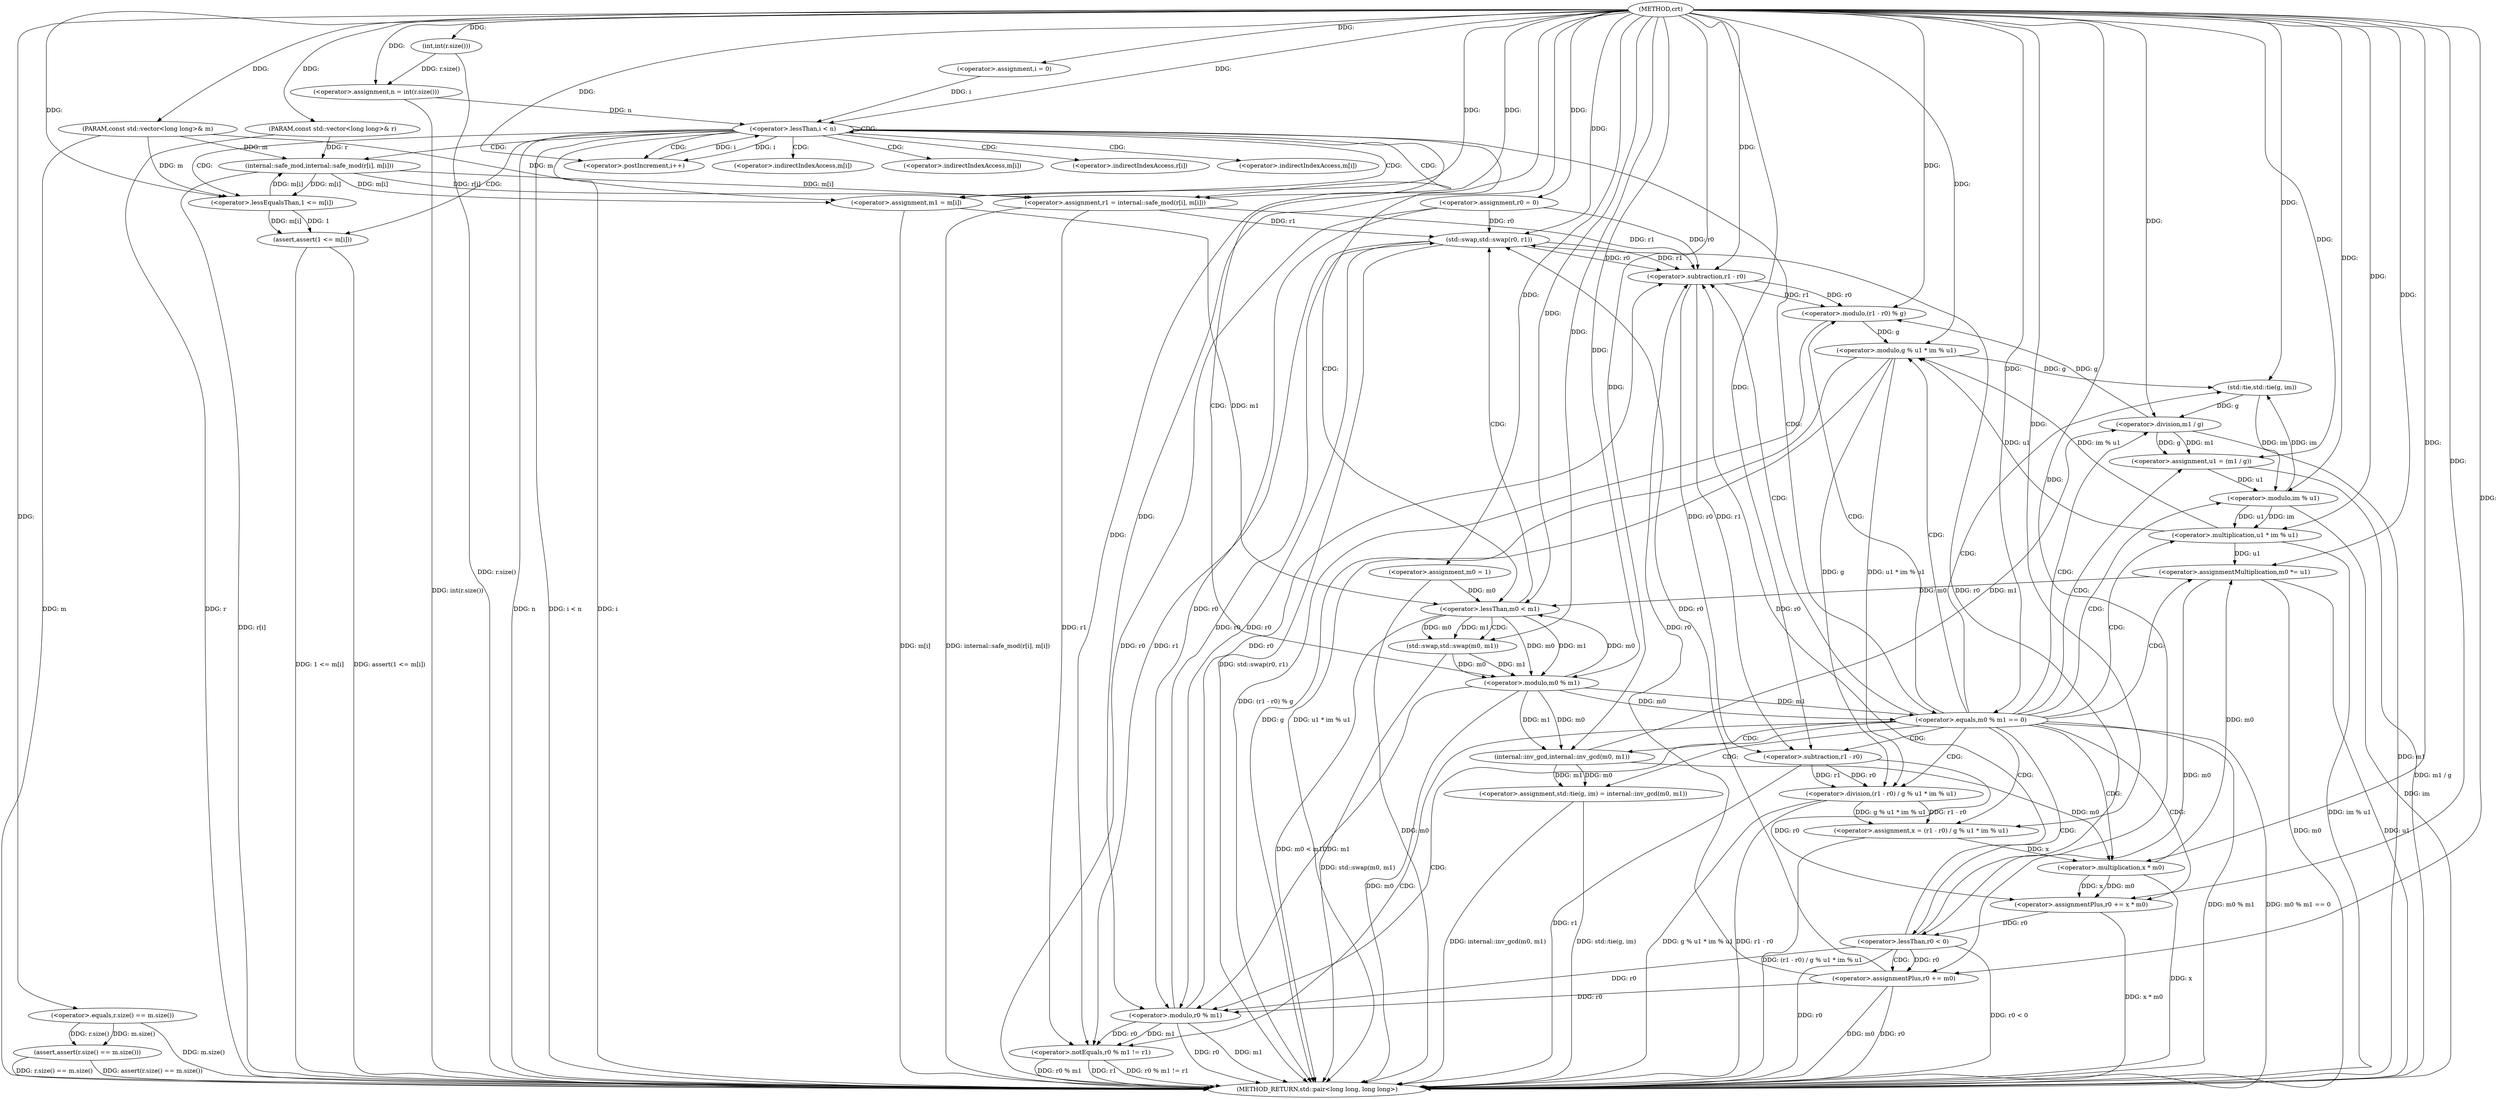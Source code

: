 digraph "crt" {  
"1004028" [label = "(METHOD,crt)" ]
"1004160" [label = "(METHOD_RETURN,std::pair<long long, long long>)" ]
"1004029" [label = "(PARAM,const std::vector<long long>& r)" ]
"1004030" [label = "(PARAM,const std::vector<long long>& m)" ]
"1004032" [label = "(assert,assert(r.size() == m.size()))" ]
"1004037" [label = "(<operator>.assignment,n = int(r.size()))" ]
"1004042" [label = "(<operator>.assignment,r0 = 0)" ]
"1004046" [label = "(<operator>.assignment,m0 = 1)" ]
"1004051" [label = "(<operator>.assignment,i = 0)" ]
"1004054" [label = "(<operator>.lessThan,i < n)" ]
"1004057" [label = "(<operator>.postIncrement,i++)" ]
"1004033" [label = "(<operator>.equals,r.size() == m.size())" ]
"1004039" [label = "(int,int(r.size()))" ]
"1004060" [label = "(assert,assert(1 <= m[i]))" ]
"1004067" [label = "(<operator>.assignment,r1 = internal::safe_mod(r[i], m[i]))" ]
"1004077" [label = "(<operator>.assignment,m1 = m[i])" ]
"1004110" [label = "(<operator>.assignment,std::tie(g, im) = internal::inv_gcd(m0, m1))" ]
"1004118" [label = "(<operator>.assignment,u1 = (m1 / g))" ]
"1004131" [label = "(<operator>.assignment,x = (r1 - r0) / g % u1 * im % u1)" ]
"1004144" [label = "(<operator>.assignmentPlus,r0 += x * m0)" ]
"1004149" [label = "(<operator>.assignmentMultiplication,m0 *= u1)" ]
"1004083" [label = "(<operator>.lessThan,m0 < m1)" ]
"1004094" [label = "(<operator>.equals,m0 % m1 == 0)" ]
"1004124" [label = "(<operator>.modulo,(r1 - r0) % g)" ]
"1004153" [label = "(<operator>.lessThan,r0 < 0)" ]
"1004156" [label = "(<operator>.assignmentPlus,r0 += m0)" ]
"1004061" [label = "(<operator>.lessEqualsThan,1 <= m[i])" ]
"1004069" [label = "(internal::safe_mod,internal::safe_mod(r[i], m[i]))" ]
"1004087" [label = "(std::swap,std::swap(r0, r1))" ]
"1004090" [label = "(std::swap,std::swap(m0, m1))" ]
"1004111" [label = "(std::tie,std::tie(g, im))" ]
"1004114" [label = "(internal::inv_gcd,internal::inv_gcd(m0, m1))" ]
"1004120" [label = "(<operator>.division,m1 / g)" ]
"1004133" [label = "(<operator>.division,(r1 - r0) / g % u1 * im % u1)" ]
"1004146" [label = "(<operator>.multiplication,x * m0)" ]
"1004095" [label = "(<operator>.modulo,m0 % m1)" ]
"1004101" [label = "(<operator>.notEquals,r0 % m1 != r1)" ]
"1004125" [label = "(<operator>.subtraction,r1 - r0)" ]
"1004134" [label = "(<operator>.subtraction,r1 - r0)" ]
"1004137" [label = "(<operator>.modulo,g % u1 * im % u1)" ]
"1004139" [label = "(<operator>.multiplication,u1 * im % u1)" ]
"1004102" [label = "(<operator>.modulo,r0 % m1)" ]
"1004141" [label = "(<operator>.modulo,im % u1)" ]
"1004079" [label = "(<operator>.indirectIndexAccess,m[i])" ]
"1004063" [label = "(<operator>.indirectIndexAccess,m[i])" ]
"1004070" [label = "(<operator>.indirectIndexAccess,r[i])" ]
"1004073" [label = "(<operator>.indirectIndexAccess,m[i])" ]
  "1004029" -> "1004160"  [ label = "DDG: r"] 
  "1004030" -> "1004160"  [ label = "DDG: m"] 
  "1004033" -> "1004160"  [ label = "DDG: m.size()"] 
  "1004032" -> "1004160"  [ label = "DDG: r.size() == m.size()"] 
  "1004032" -> "1004160"  [ label = "DDG: assert(r.size() == m.size())"] 
  "1004039" -> "1004160"  [ label = "DDG: r.size()"] 
  "1004037" -> "1004160"  [ label = "DDG: int(r.size())"] 
  "1004042" -> "1004160"  [ label = "DDG: r0"] 
  "1004046" -> "1004160"  [ label = "DDG: m0"] 
  "1004054" -> "1004160"  [ label = "DDG: i"] 
  "1004054" -> "1004160"  [ label = "DDG: n"] 
  "1004054" -> "1004160"  [ label = "DDG: i < n"] 
  "1004060" -> "1004160"  [ label = "DDG: 1 <= m[i]"] 
  "1004060" -> "1004160"  [ label = "DDG: assert(1 <= m[i])"] 
  "1004069" -> "1004160"  [ label = "DDG: r[i]"] 
  "1004067" -> "1004160"  [ label = "DDG: internal::safe_mod(r[i], m[i])"] 
  "1004077" -> "1004160"  [ label = "DDG: m[i]"] 
  "1004083" -> "1004160"  [ label = "DDG: m0 < m1"] 
  "1004087" -> "1004160"  [ label = "DDG: std::swap(r0, r1)"] 
  "1004090" -> "1004160"  [ label = "DDG: std::swap(m0, m1)"] 
  "1004095" -> "1004160"  [ label = "DDG: m0"] 
  "1004094" -> "1004160"  [ label = "DDG: m0 % m1"] 
  "1004094" -> "1004160"  [ label = "DDG: m0 % m1 == 0"] 
  "1004110" -> "1004160"  [ label = "DDG: std::tie(g, im)"] 
  "1004110" -> "1004160"  [ label = "DDG: internal::inv_gcd(m0, m1)"] 
  "1004120" -> "1004160"  [ label = "DDG: m1"] 
  "1004118" -> "1004160"  [ label = "DDG: m1 / g"] 
  "1004124" -> "1004160"  [ label = "DDG: (r1 - r0) % g"] 
  "1004134" -> "1004160"  [ label = "DDG: r1"] 
  "1004133" -> "1004160"  [ label = "DDG: r1 - r0"] 
  "1004137" -> "1004160"  [ label = "DDG: g"] 
  "1004141" -> "1004160"  [ label = "DDG: im"] 
  "1004139" -> "1004160"  [ label = "DDG: im % u1"] 
  "1004137" -> "1004160"  [ label = "DDG: u1 * im % u1"] 
  "1004133" -> "1004160"  [ label = "DDG: g % u1 * im % u1"] 
  "1004131" -> "1004160"  [ label = "DDG: (r1 - r0) / g % u1 * im % u1"] 
  "1004146" -> "1004160"  [ label = "DDG: x"] 
  "1004144" -> "1004160"  [ label = "DDG: x * m0"] 
  "1004149" -> "1004160"  [ label = "DDG: m0"] 
  "1004149" -> "1004160"  [ label = "DDG: u1"] 
  "1004153" -> "1004160"  [ label = "DDG: r0"] 
  "1004153" -> "1004160"  [ label = "DDG: r0 < 0"] 
  "1004156" -> "1004160"  [ label = "DDG: r0"] 
  "1004156" -> "1004160"  [ label = "DDG: m0"] 
  "1004102" -> "1004160"  [ label = "DDG: r0"] 
  "1004102" -> "1004160"  [ label = "DDG: m1"] 
  "1004101" -> "1004160"  [ label = "DDG: r0 % m1"] 
  "1004101" -> "1004160"  [ label = "DDG: r1"] 
  "1004101" -> "1004160"  [ label = "DDG: r0 % m1 != r1"] 
  "1004028" -> "1004029"  [ label = "DDG: "] 
  "1004028" -> "1004030"  [ label = "DDG: "] 
  "1004039" -> "1004037"  [ label = "DDG: r.size()"] 
  "1004028" -> "1004042"  [ label = "DDG: "] 
  "1004028" -> "1004046"  [ label = "DDG: "] 
  "1004033" -> "1004032"  [ label = "DDG: m.size()"] 
  "1004033" -> "1004032"  [ label = "DDG: r.size()"] 
  "1004028" -> "1004037"  [ label = "DDG: "] 
  "1004028" -> "1004051"  [ label = "DDG: "] 
  "1004028" -> "1004033"  [ label = "DDG: "] 
  "1004028" -> "1004039"  [ label = "DDG: "] 
  "1004051" -> "1004054"  [ label = "DDG: i"] 
  "1004057" -> "1004054"  [ label = "DDG: i"] 
  "1004028" -> "1004054"  [ label = "DDG: "] 
  "1004037" -> "1004054"  [ label = "DDG: n"] 
  "1004054" -> "1004057"  [ label = "DDG: i"] 
  "1004028" -> "1004057"  [ label = "DDG: "] 
  "1004069" -> "1004067"  [ label = "DDG: r[i]"] 
  "1004069" -> "1004067"  [ label = "DDG: m[i]"] 
  "1004069" -> "1004077"  [ label = "DDG: m[i]"] 
  "1004030" -> "1004077"  [ label = "DDG: m"] 
  "1004114" -> "1004110"  [ label = "DDG: m1"] 
  "1004114" -> "1004110"  [ label = "DDG: m0"] 
  "1004120" -> "1004118"  [ label = "DDG: m1"] 
  "1004120" -> "1004118"  [ label = "DDG: g"] 
  "1004133" -> "1004131"  [ label = "DDG: r1 - r0"] 
  "1004133" -> "1004131"  [ label = "DDG: g % u1 * im % u1"] 
  "1004146" -> "1004144"  [ label = "DDG: x"] 
  "1004146" -> "1004144"  [ label = "DDG: m0"] 
  "1004139" -> "1004149"  [ label = "DDG: u1"] 
  "1004028" -> "1004149"  [ label = "DDG: "] 
  "1004061" -> "1004060"  [ label = "DDG: 1"] 
  "1004061" -> "1004060"  [ label = "DDG: m[i]"] 
  "1004028" -> "1004067"  [ label = "DDG: "] 
  "1004028" -> "1004077"  [ label = "DDG: "] 
  "1004028" -> "1004118"  [ label = "DDG: "] 
  "1004028" -> "1004131"  [ label = "DDG: "] 
  "1004134" -> "1004144"  [ label = "DDG: r0"] 
  "1004028" -> "1004144"  [ label = "DDG: "] 
  "1004146" -> "1004149"  [ label = "DDG: m0"] 
  "1004149" -> "1004156"  [ label = "DDG: m0"] 
  "1004028" -> "1004156"  [ label = "DDG: "] 
  "1004028" -> "1004061"  [ label = "DDG: "] 
  "1004030" -> "1004061"  [ label = "DDG: m"] 
  "1004069" -> "1004061"  [ label = "DDG: m[i]"] 
  "1004029" -> "1004069"  [ label = "DDG: r"] 
  "1004061" -> "1004069"  [ label = "DDG: m[i]"] 
  "1004030" -> "1004069"  [ label = "DDG: m"] 
  "1004046" -> "1004083"  [ label = "DDG: m0"] 
  "1004095" -> "1004083"  [ label = "DDG: m0"] 
  "1004149" -> "1004083"  [ label = "DDG: m0"] 
  "1004028" -> "1004083"  [ label = "DDG: "] 
  "1004077" -> "1004083"  [ label = "DDG: m1"] 
  "1004095" -> "1004094"  [ label = "DDG: m0"] 
  "1004095" -> "1004094"  [ label = "DDG: m1"] 
  "1004028" -> "1004094"  [ label = "DDG: "] 
  "1004137" -> "1004111"  [ label = "DDG: g"] 
  "1004028" -> "1004111"  [ label = "DDG: "] 
  "1004141" -> "1004111"  [ label = "DDG: im"] 
  "1004095" -> "1004114"  [ label = "DDG: m0"] 
  "1004028" -> "1004114"  [ label = "DDG: "] 
  "1004095" -> "1004114"  [ label = "DDG: m1"] 
  "1004114" -> "1004120"  [ label = "DDG: m1"] 
  "1004028" -> "1004120"  [ label = "DDG: "] 
  "1004111" -> "1004120"  [ label = "DDG: g"] 
  "1004125" -> "1004124"  [ label = "DDG: r1"] 
  "1004125" -> "1004124"  [ label = "DDG: r0"] 
  "1004120" -> "1004124"  [ label = "DDG: g"] 
  "1004028" -> "1004124"  [ label = "DDG: "] 
  "1004134" -> "1004133"  [ label = "DDG: r0"] 
  "1004134" -> "1004133"  [ label = "DDG: r1"] 
  "1004137" -> "1004133"  [ label = "DDG: u1 * im % u1"] 
  "1004137" -> "1004133"  [ label = "DDG: g"] 
  "1004131" -> "1004146"  [ label = "DDG: x"] 
  "1004028" -> "1004146"  [ label = "DDG: "] 
  "1004114" -> "1004146"  [ label = "DDG: m0"] 
  "1004144" -> "1004153"  [ label = "DDG: r0"] 
  "1004028" -> "1004153"  [ label = "DDG: "] 
  "1004153" -> "1004156"  [ label = "DDG: r0"] 
  "1004042" -> "1004087"  [ label = "DDG: r0"] 
  "1004153" -> "1004087"  [ label = "DDG: r0"] 
  "1004156" -> "1004087"  [ label = "DDG: r0"] 
  "1004102" -> "1004087"  [ label = "DDG: r0"] 
  "1004028" -> "1004087"  [ label = "DDG: "] 
  "1004067" -> "1004087"  [ label = "DDG: r1"] 
  "1004083" -> "1004090"  [ label = "DDG: m0"] 
  "1004028" -> "1004090"  [ label = "DDG: "] 
  "1004083" -> "1004090"  [ label = "DDG: m1"] 
  "1004083" -> "1004095"  [ label = "DDG: m0"] 
  "1004090" -> "1004095"  [ label = "DDG: m0"] 
  "1004028" -> "1004095"  [ label = "DDG: "] 
  "1004083" -> "1004095"  [ label = "DDG: m1"] 
  "1004090" -> "1004095"  [ label = "DDG: m1"] 
  "1004067" -> "1004125"  [ label = "DDG: r1"] 
  "1004087" -> "1004125"  [ label = "DDG: r1"] 
  "1004028" -> "1004125"  [ label = "DDG: "] 
  "1004042" -> "1004125"  [ label = "DDG: r0"] 
  "1004087" -> "1004125"  [ label = "DDG: r0"] 
  "1004153" -> "1004125"  [ label = "DDG: r0"] 
  "1004156" -> "1004125"  [ label = "DDG: r0"] 
  "1004102" -> "1004125"  [ label = "DDG: r0"] 
  "1004125" -> "1004134"  [ label = "DDG: r1"] 
  "1004028" -> "1004134"  [ label = "DDG: "] 
  "1004125" -> "1004134"  [ label = "DDG: r0"] 
  "1004124" -> "1004137"  [ label = "DDG: g"] 
  "1004028" -> "1004137"  [ label = "DDG: "] 
  "1004139" -> "1004137"  [ label = "DDG: u1"] 
  "1004139" -> "1004137"  [ label = "DDG: im % u1"] 
  "1004102" -> "1004101"  [ label = "DDG: r0"] 
  "1004102" -> "1004101"  [ label = "DDG: m1"] 
  "1004067" -> "1004101"  [ label = "DDG: r1"] 
  "1004087" -> "1004101"  [ label = "DDG: r1"] 
  "1004028" -> "1004101"  [ label = "DDG: "] 
  "1004141" -> "1004139"  [ label = "DDG: u1"] 
  "1004028" -> "1004139"  [ label = "DDG: "] 
  "1004141" -> "1004139"  [ label = "DDG: im"] 
  "1004042" -> "1004102"  [ label = "DDG: r0"] 
  "1004087" -> "1004102"  [ label = "DDG: r0"] 
  "1004153" -> "1004102"  [ label = "DDG: r0"] 
  "1004156" -> "1004102"  [ label = "DDG: r0"] 
  "1004028" -> "1004102"  [ label = "DDG: "] 
  "1004095" -> "1004102"  [ label = "DDG: m1"] 
  "1004111" -> "1004141"  [ label = "DDG: im"] 
  "1004028" -> "1004141"  [ label = "DDG: "] 
  "1004118" -> "1004141"  [ label = "DDG: u1"] 
  "1004054" -> "1004083"  [ label = "CDG: "] 
  "1004054" -> "1004079"  [ label = "CDG: "] 
  "1004054" -> "1004061"  [ label = "CDG: "] 
  "1004054" -> "1004057"  [ label = "CDG: "] 
  "1004054" -> "1004073"  [ label = "CDG: "] 
  "1004054" -> "1004067"  [ label = "CDG: "] 
  "1004054" -> "1004095"  [ label = "CDG: "] 
  "1004054" -> "1004054"  [ label = "CDG: "] 
  "1004054" -> "1004063"  [ label = "CDG: "] 
  "1004054" -> "1004094"  [ label = "CDG: "] 
  "1004054" -> "1004077"  [ label = "CDG: "] 
  "1004054" -> "1004060"  [ label = "CDG: "] 
  "1004054" -> "1004069"  [ label = "CDG: "] 
  "1004054" -> "1004070"  [ label = "CDG: "] 
  "1004083" -> "1004090"  [ label = "CDG: "] 
  "1004083" -> "1004087"  [ label = "CDG: "] 
  "1004094" -> "1004111"  [ label = "CDG: "] 
  "1004094" -> "1004125"  [ label = "CDG: "] 
  "1004094" -> "1004149"  [ label = "CDG: "] 
  "1004094" -> "1004101"  [ label = "CDG: "] 
  "1004094" -> "1004139"  [ label = "CDG: "] 
  "1004094" -> "1004120"  [ label = "CDG: "] 
  "1004094" -> "1004118"  [ label = "CDG: "] 
  "1004094" -> "1004114"  [ label = "CDG: "] 
  "1004094" -> "1004137"  [ label = "CDG: "] 
  "1004094" -> "1004133"  [ label = "CDG: "] 
  "1004094" -> "1004110"  [ label = "CDG: "] 
  "1004094" -> "1004102"  [ label = "CDG: "] 
  "1004094" -> "1004131"  [ label = "CDG: "] 
  "1004094" -> "1004153"  [ label = "CDG: "] 
  "1004094" -> "1004134"  [ label = "CDG: "] 
  "1004094" -> "1004141"  [ label = "CDG: "] 
  "1004094" -> "1004124"  [ label = "CDG: "] 
  "1004094" -> "1004144"  [ label = "CDG: "] 
  "1004094" -> "1004146"  [ label = "CDG: "] 
  "1004153" -> "1004156"  [ label = "CDG: "] 
}
